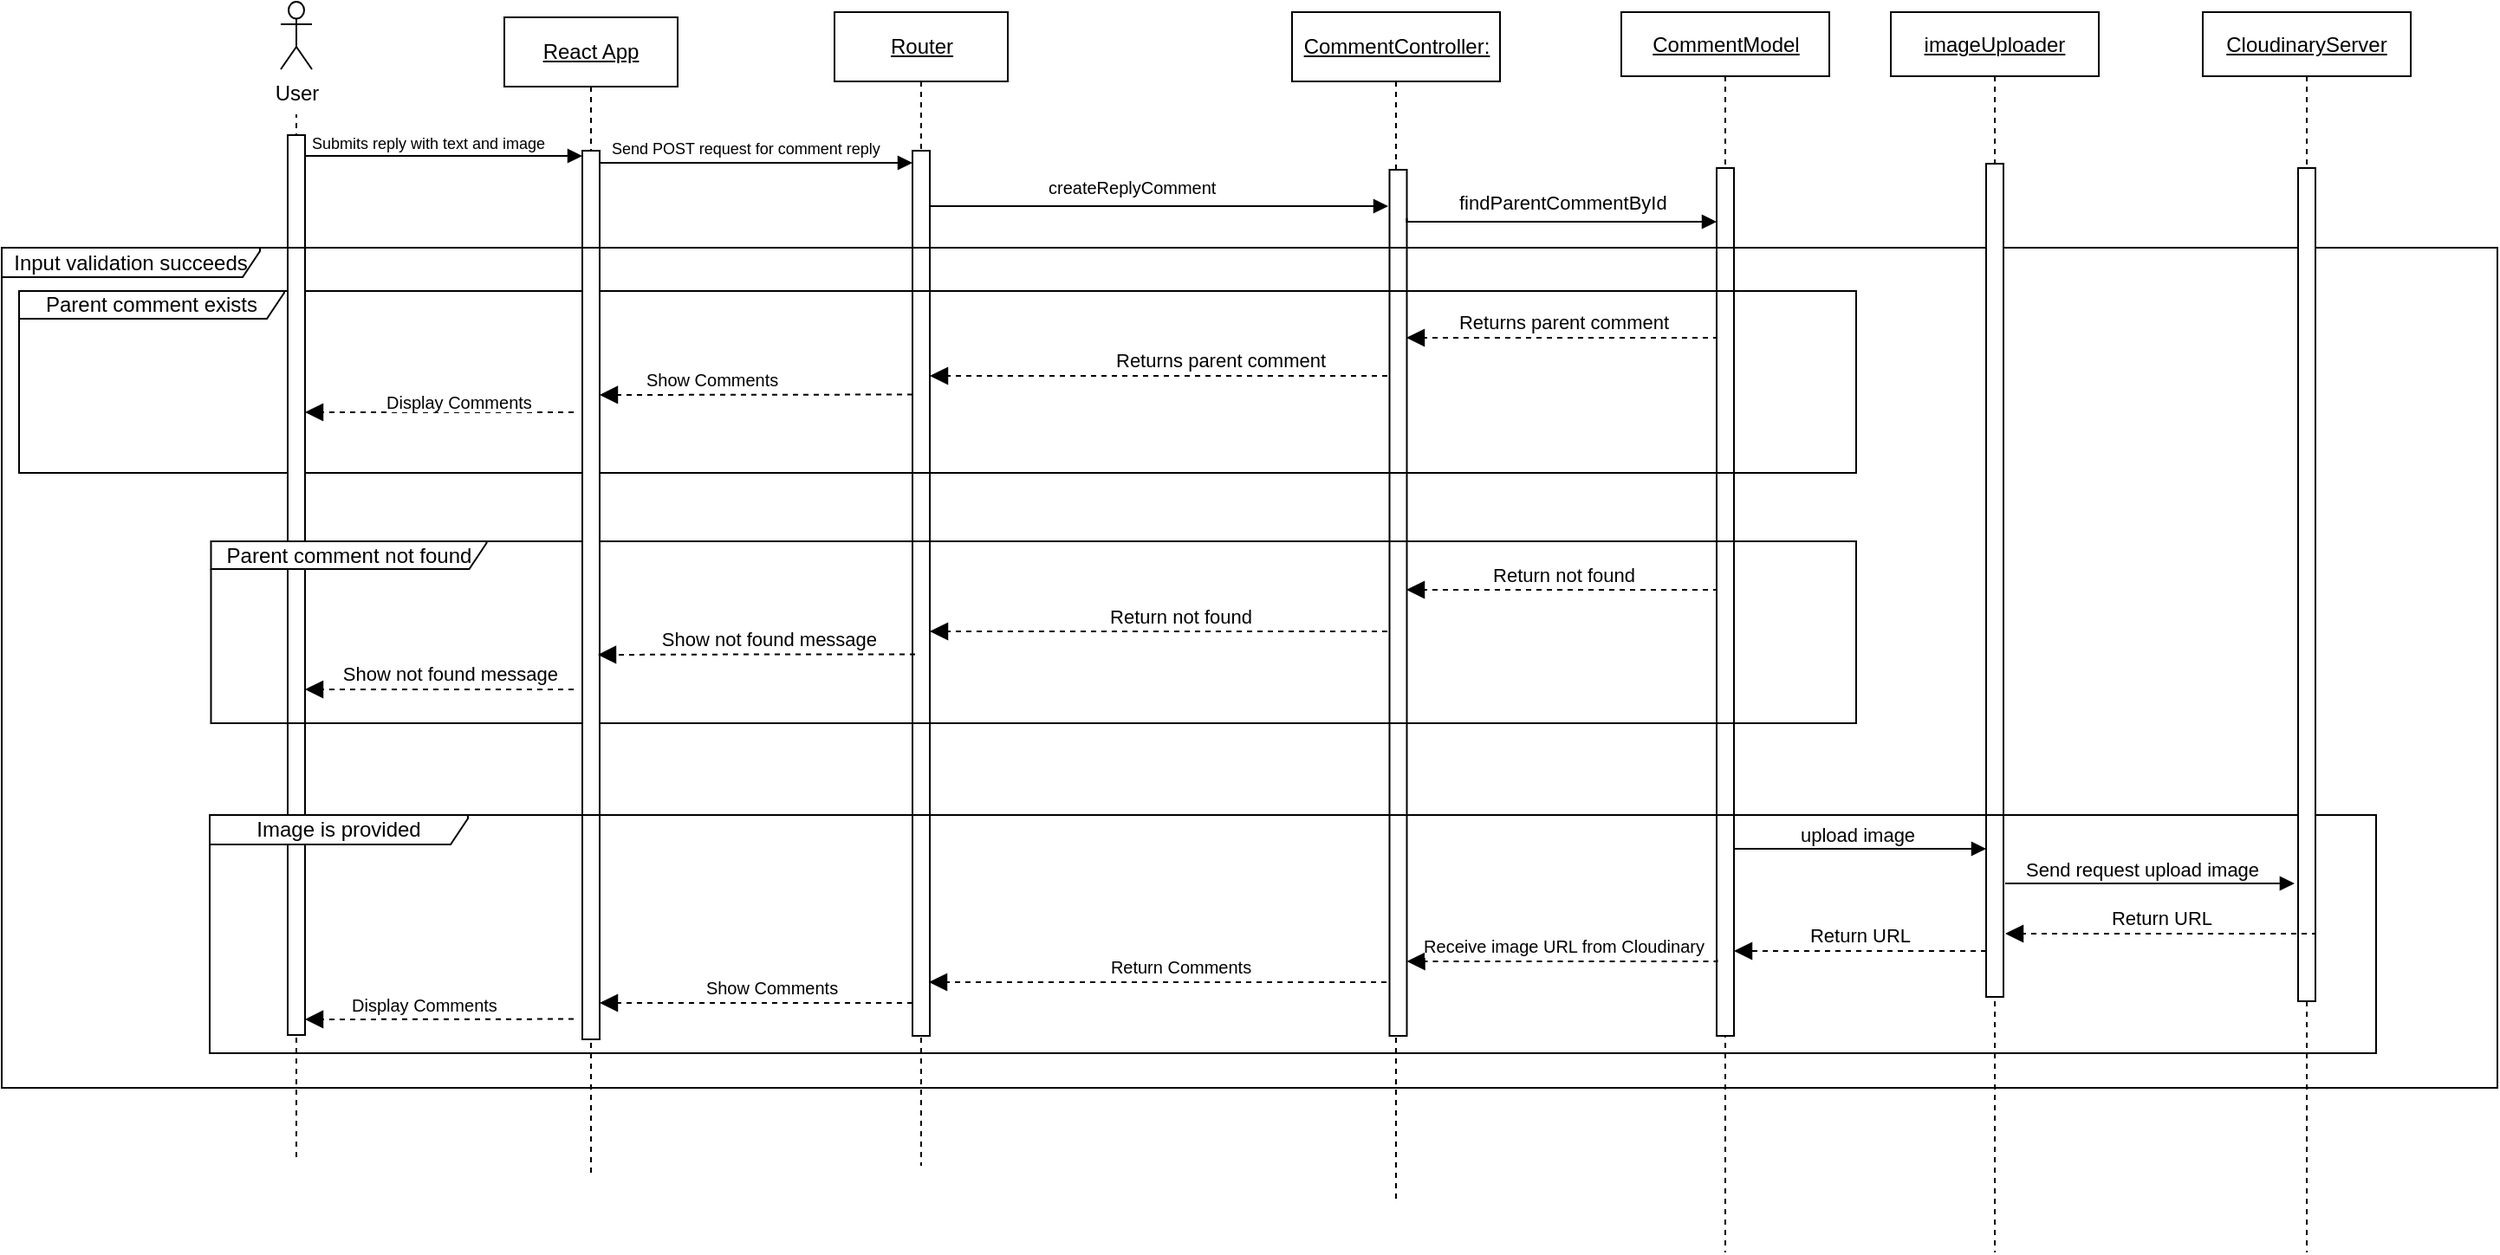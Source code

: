 <mxfile version="24.6.4" type="device">
  <diagram name="Page-1" id="2YBvvXClWsGukQMizWep">
    <mxGraphModel dx="2001" dy="727" grid="1" gridSize="10" guides="1" tooltips="1" connect="1" arrows="1" fold="1" page="1" pageScale="1" pageWidth="850" pageHeight="1100" math="0" shadow="0">
      <root>
        <mxCell id="0" />
        <mxCell id="1" parent="0" />
        <mxCell id="zXqe-skKa9n1tSLBKoxi-4" value="" style="group" vertex="1" connectable="0" parent="1">
          <mxGeometry x="-609" y="43" width="18" height="474" as="geometry" />
        </mxCell>
        <mxCell id="zXqe-skKa9n1tSLBKoxi-5" value="" style="endArrow=none;dashed=1;html=1;rounded=0;" edge="1" parent="zXqe-skKa9n1tSLBKoxi-4">
          <mxGeometry width="50" height="50" relative="1" as="geometry">
            <mxPoint x="9" y="667" as="sourcePoint" />
            <mxPoint x="9" y="65" as="targetPoint" />
          </mxGeometry>
        </mxCell>
        <mxCell id="zXqe-skKa9n1tSLBKoxi-6" value="User" style="shape=umlActor;verticalLabelPosition=bottom;verticalAlign=top;html=1;outlineConnect=0;" vertex="1" parent="zXqe-skKa9n1tSLBKoxi-4">
          <mxGeometry width="18" height="39" as="geometry" />
        </mxCell>
        <mxCell id="FHikSXadTse9UsYCf57V-25" value="&lt;span style=&quot;color: rgb(0, 0, 0); font-family: Helvetica; font-style: normal; font-variant-ligatures: normal; font-variant-caps: normal; font-weight: 400; letter-spacing: normal; orphans: 2; text-align: center; text-indent: 0px; text-transform: none; widows: 2; word-spacing: 0px; -webkit-text-stroke-width: 0px; white-space: nowrap; background-color: rgb(255, 255, 255); text-decoration-thickness: initial; text-decoration-style: initial; text-decoration-color: initial; float: none; display: inline !important;&quot;&gt;&lt;font style=&quot;font-size: 9px;&quot;&gt;Submits reply with text and image&lt;/font&gt;&lt;/span&gt;" style="text;whiteSpace=wrap;html=1;container=0;" parent="1" vertex="1">
          <mxGeometry x="-593.5" y="110.02" width="142.5" height="24.98" as="geometry" />
        </mxCell>
        <mxCell id="FHikSXadTse9UsYCf57V-3" value="CommentController:" style="shape=umlLifeline;perimeter=lifelinePerimeter;whiteSpace=wrap;html=1;container=0;dropTarget=0;collapsible=0;recursiveResize=0;outlineConnect=0;portConstraint=eastwest;newEdgeStyle={&quot;edgeStyle&quot;:&quot;elbowEdgeStyle&quot;,&quot;elbow&quot;:&quot;vertical&quot;,&quot;curved&quot;:0,&quot;rounded&quot;:0};fontStyle=4" parent="1" vertex="1">
          <mxGeometry x="-25.5" y="49" width="120" height="688" as="geometry" />
        </mxCell>
        <mxCell id="FHikSXadTse9UsYCf57V-4" value="CommentModel" style="shape=umlLifeline;perimeter=lifelinePerimeter;whiteSpace=wrap;html=1;container=0;dropTarget=0;collapsible=0;recursiveResize=0;outlineConnect=0;portConstraint=eastwest;newEdgeStyle={&quot;edgeStyle&quot;:&quot;elbowEdgeStyle&quot;,&quot;elbow&quot;:&quot;vertical&quot;,&quot;curved&quot;:0,&quot;rounded&quot;:0};fontStyle=4;size=37;" parent="1" vertex="1">
          <mxGeometry x="164.5" y="49" width="120" height="716" as="geometry" />
        </mxCell>
        <mxCell id="FHikSXadTse9UsYCf57V-5" value="" style="html=1;verticalAlign=bottom;endArrow=block;edgeStyle=elbowEdgeStyle;elbow=horizontal;curved=0;rounded=0;fontStyle=4" parent="1" source="FHikSXadTse9UsYCf57V-30" edge="1">
          <mxGeometry relative="1" as="geometry">
            <mxPoint x="-171.5" y="161" as="sourcePoint" />
            <Array as="points">
              <mxPoint x="-111.5" y="161" />
            </Array>
            <mxPoint x="30" y="161" as="targetPoint" />
            <mxPoint as="offset" />
          </mxGeometry>
        </mxCell>
        <mxCell id="FHikSXadTse9UsYCf57V-9" value="" style="html=1;verticalAlign=bottom;endArrow=block;dashed=1;endSize=8;edgeStyle=elbowEdgeStyle;elbow=vertical;curved=0;rounded=0;endFill=1;fontStyle=4" parent="1" edge="1">
          <mxGeometry x="-0.095" relative="1" as="geometry">
            <mxPoint x="-234.5" y="259" as="targetPoint" />
            <Array as="points">
              <mxPoint x="-80.5" y="259" />
            </Array>
            <mxPoint x="29.5" y="259" as="sourcePoint" />
            <mxPoint as="offset" />
          </mxGeometry>
        </mxCell>
        <mxCell id="FHikSXadTse9UsYCf57V-10" value="Router" style="shape=umlLifeline;perimeter=lifelinePerimeter;whiteSpace=wrap;html=1;container=0;dropTarget=0;collapsible=0;recursiveResize=0;outlineConnect=0;portConstraint=eastwest;newEdgeStyle={&quot;edgeStyle&quot;:&quot;elbowEdgeStyle&quot;,&quot;elbow&quot;:&quot;vertical&quot;,&quot;curved&quot;:0,&quot;rounded&quot;:0};fontStyle=4" parent="1" vertex="1">
          <mxGeometry x="-289.5" y="49" width="100" height="666" as="geometry" />
        </mxCell>
        <mxCell id="FHikSXadTse9UsYCf57V-11" value="Return  not found" style="html=1;verticalAlign=bottom;endArrow=block;dashed=1;endSize=8;edgeStyle=elbowEdgeStyle;elbow=vertical;curved=0;rounded=0;endFill=1;fontStyle=0" parent="1" edge="1">
          <mxGeometry relative="1" as="geometry">
            <mxPoint x="40.5" y="382.5" as="targetPoint" />
            <Array as="points">
              <mxPoint x="105.5" y="382.5" />
            </Array>
            <mxPoint x="219.5" y="381.5" as="sourcePoint" />
            <mxPoint as="offset" />
          </mxGeometry>
        </mxCell>
        <mxCell id="FHikSXadTse9UsYCf57V-12" value="Return not found" style="html=1;verticalAlign=bottom;endArrow=block;dashed=1;endSize=8;edgeStyle=elbowEdgeStyle;elbow=horizontal;curved=0;rounded=0;endFill=1;fontStyle=0" parent="1" edge="1">
          <mxGeometry x="-0.095" relative="1" as="geometry">
            <mxPoint x="-234.5" y="406.5" as="targetPoint" />
            <Array as="points">
              <mxPoint x="-80.5" y="406.5" />
            </Array>
            <mxPoint x="29.5" y="406.5" as="sourcePoint" />
            <mxPoint as="offset" />
          </mxGeometry>
        </mxCell>
        <mxCell id="FHikSXadTse9UsYCf57V-13" value="" style="html=1;verticalAlign=bottom;endArrow=block;dashed=1;endSize=8;edgeStyle=elbowEdgeStyle;elbow=vertical;curved=0;rounded=0;endFill=1;fontStyle=4" parent="1" target="FHikSXadTse9UsYCf57V-44" edge="1">
          <mxGeometry x="-0.095" relative="1" as="geometry">
            <mxPoint x="-391.5" y="269.76" as="targetPoint" />
            <Array as="points" />
            <mxPoint x="-244.5" y="269.76" as="sourcePoint" />
            <mxPoint as="offset" />
          </mxGeometry>
        </mxCell>
        <mxCell id="FHikSXadTse9UsYCf57V-19" value="&lt;span style=&quot;font-size: 11px; text-align: center; text-wrap: nowrap; background-color: rgb(255, 255, 255);&quot;&gt;Returns parent comment&lt;/span&gt;" style="text;whiteSpace=wrap;html=1;container=0;" parent="1" vertex="1">
          <mxGeometry x="-128.502" y="235.998" width="83" height="36" as="geometry" />
        </mxCell>
        <mxCell id="FHikSXadTse9UsYCf57V-22" value="&lt;span style=&quot;color: rgb(0, 0, 0); font-family: Helvetica; font-size: 10px; font-style: normal; font-variant-ligatures: normal; font-variant-caps: normal; font-weight: 400; letter-spacing: normal; orphans: 2; text-align: center; text-indent: 0px; text-transform: none; widows: 2; word-spacing: 0px; -webkit-text-stroke-width: 0px; white-space: nowrap; background-color: rgb(255, 255, 255); text-decoration-thickness: initial; text-decoration-style: initial; text-decoration-color: initial; float: none; display: inline !important;&quot;&gt; createReplyComment &lt;/span&gt;" style="text;whiteSpace=wrap;html=1;container=0;fontSize=10;" parent="1" vertex="1">
          <mxGeometry x="-168.38" y="138" width="99.38" height="24.98" as="geometry" />
        </mxCell>
        <mxCell id="FHikSXadTse9UsYCf57V-28" value="" style="html=1;points=[];perimeter=orthogonalPerimeter;outlineConnect=0;targetShapes=umlLifeline;portConstraint=eastwest;newEdgeStyle={&quot;edgeStyle&quot;:&quot;elbowEdgeStyle&quot;,&quot;elbow&quot;:&quot;vertical&quot;,&quot;curved&quot;:0,&quot;rounded&quot;:0};fontStyle=4;container=0;" parent="1" vertex="1">
          <mxGeometry x="30.75" y="140" width="10" height="500" as="geometry" />
        </mxCell>
        <mxCell id="FHikSXadTse9UsYCf57V-29" value="" style="html=1;points=[];perimeter=orthogonalPerimeter;outlineConnect=0;targetShapes=umlLifeline;portConstraint=eastwest;newEdgeStyle={&quot;edgeStyle&quot;:&quot;elbowEdgeStyle&quot;,&quot;elbow&quot;:&quot;vertical&quot;,&quot;curved&quot;:0,&quot;rounded&quot;:0};fontStyle=4;container=0;" parent="1" vertex="1">
          <mxGeometry x="219.5" y="139" width="10" height="501" as="geometry" />
        </mxCell>
        <mxCell id="FHikSXadTse9UsYCf57V-30" value="" style="html=1;points=[];perimeter=orthogonalPerimeter;outlineConnect=0;targetShapes=umlLifeline;portConstraint=eastwest;newEdgeStyle={&quot;edgeStyle&quot;:&quot;elbowEdgeStyle&quot;,&quot;elbow&quot;:&quot;vertical&quot;,&quot;curved&quot;:0,&quot;rounded&quot;:0};fontStyle=4;container=0;" parent="1" vertex="1">
          <mxGeometry x="-244.5" y="129" width="10" height="511" as="geometry" />
        </mxCell>
        <mxCell id="FHikSXadTse9UsYCf57V-45" value="" style="html=1;verticalAlign=bottom;endArrow=block;edgeStyle=elbowEdgeStyle;elbow=horizontal;curved=0;rounded=0;fontStyle=4" parent="1" source="FHikSXadTse9UsYCf57V-24" target="FHikSXadTse9UsYCf57V-44" edge="1">
          <mxGeometry relative="1" as="geometry">
            <mxPoint x="-566" y="132" as="sourcePoint" />
            <Array as="points">
              <mxPoint x="-453.5" y="132" />
            </Array>
            <mxPoint x="-410" y="132" as="targetPoint" />
            <mxPoint as="offset" />
          </mxGeometry>
        </mxCell>
        <mxCell id="FHikSXadTse9UsYCf57V-6" value="" style="html=1;verticalAlign=bottom;endArrow=block;edgeStyle=elbowEdgeStyle;elbow=horizontal;curved=0;rounded=0;fontStyle=4" parent="1" source="FHikSXadTse9UsYCf57V-44" target="FHikSXadTse9UsYCf57V-30" edge="1">
          <mxGeometry relative="1" as="geometry">
            <mxPoint x="-427" y="136" as="sourcePoint" />
            <Array as="points">
              <mxPoint x="-312.5" y="136" />
            </Array>
            <mxPoint x="-252.5" y="136" as="targetPoint" />
            <mxPoint as="offset" />
          </mxGeometry>
        </mxCell>
        <mxCell id="FHikSXadTse9UsYCf57V-64" value="Returns parent comment " style="html=1;verticalAlign=bottom;endArrow=block;dashed=1;endSize=8;edgeStyle=elbowEdgeStyle;elbow=vertical;curved=0;rounded=0;endFill=1;fontStyle=0" parent="1" edge="1">
          <mxGeometry relative="1" as="geometry">
            <mxPoint x="40.5" y="237" as="targetPoint" />
            <Array as="points">
              <mxPoint x="105.5" y="237" />
            </Array>
            <mxPoint x="219.5" y="236" as="sourcePoint" />
            <mxPoint as="offset" />
          </mxGeometry>
        </mxCell>
        <mxCell id="FHikSXadTse9UsYCf57V-65" value="" style="group" parent="1" vertex="1" connectable="0">
          <mxGeometry x="39.75" y="145" width="110.25" height="25" as="geometry" />
        </mxCell>
        <mxCell id="FHikSXadTse9UsYCf57V-21" value="&lt;span style=&quot;color: rgb(0, 0, 0); font-family: Helvetica; font-size: 11px; font-style: normal; font-variant-ligatures: normal; font-variant-caps: normal; font-weight: 400; letter-spacing: normal; orphans: 2; text-align: center; text-indent: 0px; text-transform: none; widows: 2; word-spacing: 0px; -webkit-text-stroke-width: 0px; white-space: nowrap; background-color: rgb(255, 255, 255); text-decoration-thickness: initial; text-decoration-style: initial; text-decoration-color: initial; display: inline !important; float: none;&quot;&gt;findParentCommentById&lt;/span&gt;" style="text;whiteSpace=wrap;html=1;container=0;" parent="FHikSXadTse9UsYCf57V-65" vertex="1">
          <mxGeometry x="29.702" width="80.548" height="24.98" as="geometry" />
        </mxCell>
        <mxCell id="FHikSXadTse9UsYCf57V-66" value="&lt;font style=&quot;font-size: 12px;&quot;&gt;Parent comment exists&lt;/font&gt;" style="shape=umlFrame;whiteSpace=wrap;html=1;pointerEvents=0;width=153;height=16;container=0;" parent="1" vertex="1">
          <mxGeometry x="-760" y="210" width="1060" height="105" as="geometry" />
        </mxCell>
        <mxCell id="FHikSXadTse9UsYCf57V-24" value="" style="html=1;points=[];perimeter=orthogonalPerimeter;outlineConnect=0;targetShapes=umlLifeline;portConstraint=eastwest;newEdgeStyle={&quot;edgeStyle&quot;:&quot;elbowEdgeStyle&quot;,&quot;elbow&quot;:&quot;vertical&quot;,&quot;curved&quot;:0,&quot;rounded&quot;:0};fontStyle=4;container=0;" parent="1" vertex="1">
          <mxGeometry x="-605" y="120" width="10" height="519.5" as="geometry" />
        </mxCell>
        <mxCell id="FHikSXadTse9UsYCf57V-26" value="Parent comment not found" style="shape=umlFrame;whiteSpace=wrap;html=1;pointerEvents=0;width=159;height=16;container=0;" parent="1" vertex="1">
          <mxGeometry x="-649.25" y="354.5" width="949.25" height="105" as="geometry" />
        </mxCell>
        <mxCell id="FHikSXadTse9UsYCf57V-46" value="" style="html=1;verticalAlign=bottom;endArrow=block;dashed=1;endSize=8;edgeStyle=elbowEdgeStyle;elbow=vertical;curved=0;rounded=0;endFill=1;fontStyle=4;" parent="1" edge="1">
          <mxGeometry x="-0.095" relative="1" as="geometry">
            <mxPoint x="-595" y="280" as="targetPoint" />
            <Array as="points" />
            <mxPoint x="-440" y="280" as="sourcePoint" />
            <mxPoint as="offset" />
          </mxGeometry>
        </mxCell>
        <mxCell id="FHikSXadTse9UsYCf57V-83" value="&lt;span style=&quot;color: rgb(0, 0, 0); font-family: Helvetica; font-size: 10px; font-style: normal; font-variant-ligatures: normal; font-variant-caps: normal; font-weight: 400; letter-spacing: normal; orphans: 2; text-align: center; text-indent: 0px; text-transform: none; widows: 2; word-spacing: 0px; -webkit-text-stroke-width: 0px; white-space: nowrap; background-color: rgb(255, 255, 255); text-decoration-thickness: initial; text-decoration-style: initial; text-decoration-color: initial; display: inline !important; float: none;&quot;&gt;Display Comments&lt;/span&gt;" style="text;whiteSpace=wrap;html=1;" parent="1" vertex="1">
          <mxGeometry x="-550" y="260" width="110" height="40" as="geometry" />
        </mxCell>
        <mxCell id="FHikSXadTse9UsYCf57V-43" value="React App" style="shape=umlLifeline;perimeter=lifelinePerimeter;whiteSpace=wrap;html=1;container=0;dropTarget=0;collapsible=0;recursiveResize=0;outlineConnect=0;portConstraint=eastwest;newEdgeStyle={&quot;edgeStyle&quot;:&quot;elbowEdgeStyle&quot;,&quot;elbow&quot;:&quot;vertical&quot;,&quot;curved&quot;:0,&quot;rounded&quot;:0};fontStyle=4;size=40;" parent="1" vertex="1">
          <mxGeometry x="-480" y="52" width="100" height="668" as="geometry" />
        </mxCell>
        <mxCell id="FHikSXadTse9UsYCf57V-44" value="" style="html=1;points=[];perimeter=orthogonalPerimeter;outlineConnect=0;targetShapes=umlLifeline;portConstraint=eastwest;newEdgeStyle={&quot;edgeStyle&quot;:&quot;elbowEdgeStyle&quot;,&quot;elbow&quot;:&quot;vertical&quot;,&quot;curved&quot;:0,&quot;rounded&quot;:0};fontStyle=4;container=1;" parent="FHikSXadTse9UsYCf57V-43" vertex="1">
          <mxGeometry x="45" y="77" width="10" height="513" as="geometry" />
        </mxCell>
        <mxCell id="FHikSXadTse9UsYCf57V-48" value="&lt;span style=&quot;color: rgb(0, 0, 0); font-family: Helvetica; font-style: normal; font-variant-ligatures: normal; font-variant-caps: normal; font-weight: 400; letter-spacing: normal; orphans: 2; text-align: center; text-indent: 0px; text-transform: none; widows: 2; word-spacing: 0px; -webkit-text-stroke-width: 0px; white-space: nowrap; background-color: rgb(255, 255, 255); text-decoration-thickness: initial; text-decoration-style: initial; text-decoration-color: initial; float: none; display: inline !important;&quot;&gt;&lt;font style=&quot;font-size: 9px;&quot;&gt;Send POST request for comment reply&lt;/font&gt;&lt;/span&gt;" style="text;whiteSpace=wrap;html=1;container=0;fontSize=10;" parent="1" vertex="1">
          <mxGeometry x="-420" y="115" width="175" height="24.98" as="geometry" />
        </mxCell>
        <mxCell id="FHikSXadTse9UsYCf57V-23" value="&lt;span style=&quot;font-size: 10px; text-align: center; text-wrap: nowrap; background-color: rgb(255, 255, 255);&quot;&gt;Show Comments&lt;/span&gt;" style="text;whiteSpace=wrap;html=1;container=0;" parent="1" vertex="1">
          <mxGeometry x="-399.995" y="246.754" width="121" height="36" as="geometry" />
        </mxCell>
        <mxCell id="FHikSXadTse9UsYCf57V-27" value="Input validation succeeds" style="shape=umlFrame;whiteSpace=wrap;html=1;pointerEvents=0;width=149;height=17;container=0;" parent="1" vertex="1">
          <mxGeometry x="-770" y="185" width="1440" height="485" as="geometry" />
        </mxCell>
        <mxCell id="FHikSXadTse9UsYCf57V-7" value="" style="html=1;verticalAlign=bottom;endArrow=block;edgeStyle=elbowEdgeStyle;elbow=vertical;curved=0;rounded=0;fontStyle=4;" parent="1" target="FHikSXadTse9UsYCf57V-29" edge="1">
          <mxGeometry x="-0.028" y="2" relative="1" as="geometry">
            <mxPoint x="40.75" y="168" as="sourcePoint" />
            <Array as="points">
              <mxPoint x="200" y="170" />
              <mxPoint x="127.75" y="168" />
            </Array>
            <mxPoint x="214.75" y="168" as="targetPoint" />
            <mxPoint as="offset" />
          </mxGeometry>
        </mxCell>
        <mxCell id="FHikSXadTse9UsYCf57V-111" value=" imageUploader" style="shape=umlLifeline;perimeter=lifelinePerimeter;whiteSpace=wrap;html=1;container=0;dropTarget=0;collapsible=0;recursiveResize=0;outlineConnect=0;portConstraint=eastwest;newEdgeStyle={&quot;edgeStyle&quot;:&quot;elbowEdgeStyle&quot;,&quot;elbow&quot;:&quot;vertical&quot;,&quot;curved&quot;:0,&quot;rounded&quot;:0};fontStyle=4;size=37;" parent="1" vertex="1">
          <mxGeometry x="320" y="49" width="120" height="716" as="geometry" />
        </mxCell>
        <mxCell id="FHikSXadTse9UsYCf57V-112" value="" style="html=1;points=[];perimeter=orthogonalPerimeter;outlineConnect=0;targetShapes=umlLifeline;portConstraint=eastwest;newEdgeStyle={&quot;edgeStyle&quot;:&quot;elbowEdgeStyle&quot;,&quot;elbow&quot;:&quot;vertical&quot;,&quot;curved&quot;:0,&quot;rounded&quot;:0};fontStyle=4;container=0;" parent="FHikSXadTse9UsYCf57V-111" vertex="1">
          <mxGeometry x="55" y="87.5" width="10" height="481" as="geometry" />
        </mxCell>
        <mxCell id="FHikSXadTse9UsYCf57V-38" value="Image is provided" style="shape=umlFrame;whiteSpace=wrap;html=1;pointerEvents=0;width=149;height=17;container=0;" parent="1" vertex="1">
          <mxGeometry x="-650" y="512.5" width="1250" height="137.5" as="geometry" />
        </mxCell>
        <mxCell id="FHikSXadTse9UsYCf57V-115" value="CloudinaryServer" style="shape=umlLifeline;perimeter=lifelinePerimeter;whiteSpace=wrap;html=1;container=0;dropTarget=0;collapsible=0;recursiveResize=0;outlineConnect=0;portConstraint=eastwest;newEdgeStyle={&quot;edgeStyle&quot;:&quot;elbowEdgeStyle&quot;,&quot;elbow&quot;:&quot;vertical&quot;,&quot;curved&quot;:0,&quot;rounded&quot;:0};fontStyle=4;size=37;" parent="1" vertex="1">
          <mxGeometry x="500" y="49" width="120" height="716" as="geometry" />
        </mxCell>
        <mxCell id="FHikSXadTse9UsYCf57V-116" value="" style="html=1;points=[];perimeter=orthogonalPerimeter;outlineConnect=0;targetShapes=umlLifeline;portConstraint=eastwest;newEdgeStyle={&quot;edgeStyle&quot;:&quot;elbowEdgeStyle&quot;,&quot;elbow&quot;:&quot;vertical&quot;,&quot;curved&quot;:0,&quot;rounded&quot;:0};fontStyle=4;container=0;" parent="FHikSXadTse9UsYCf57V-115" vertex="1">
          <mxGeometry x="55" y="90" width="10" height="481" as="geometry" />
        </mxCell>
        <mxCell id="FHikSXadTse9UsYCf57V-119" value="" style="group" parent="1" vertex="1" connectable="0">
          <mxGeometry x="229.5" y="510" width="186.5" height="40" as="geometry" />
        </mxCell>
        <mxCell id="FHikSXadTse9UsYCf57V-117" value="" style="html=1;verticalAlign=bottom;endArrow=block;edgeStyle=elbowEdgeStyle;elbow=vertical;curved=0;rounded=0;fontStyle=4;" parent="FHikSXadTse9UsYCf57V-119" edge="1">
          <mxGeometry x="-0.028" y="2" relative="1" as="geometry">
            <mxPoint y="22" as="sourcePoint" />
            <Array as="points">
              <mxPoint x="0.5" y="22" />
              <mxPoint x="57.5" y="15" />
            </Array>
            <mxPoint x="145.5" y="22" as="targetPoint" />
            <mxPoint as="offset" />
          </mxGeometry>
        </mxCell>
        <mxCell id="FHikSXadTse9UsYCf57V-118" value="&lt;span style=&quot;color: rgb(0, 0, 0); font-family: Helvetica; font-size: 11px; font-style: normal; font-variant-ligatures: normal; font-variant-caps: normal; font-weight: 400; letter-spacing: normal; orphans: 2; text-align: center; text-indent: 0px; text-transform: none; widows: 2; word-spacing: 0px; -webkit-text-stroke-width: 0px; white-space: nowrap; background-color: rgb(255, 255, 255); text-decoration-thickness: initial; text-decoration-style: initial; text-decoration-color: initial; display: inline !important; float: none;&quot;&gt;upload image&lt;/span&gt;" style="text;whiteSpace=wrap;html=1;" parent="FHikSXadTse9UsYCf57V-119" vertex="1">
          <mxGeometry x="36.5" width="150" height="40" as="geometry" />
        </mxCell>
        <mxCell id="FHikSXadTse9UsYCf57V-120" value="" style="group" parent="1" vertex="1" connectable="0">
          <mxGeometry x="386" y="530" width="214" height="40" as="geometry" />
        </mxCell>
        <mxCell id="FHikSXadTse9UsYCf57V-121" value="" style="html=1;verticalAlign=bottom;endArrow=block;edgeStyle=elbowEdgeStyle;elbow=vertical;curved=0;rounded=0;fontStyle=4;" parent="FHikSXadTse9UsYCf57V-120" edge="1">
          <mxGeometry x="-0.028" y="2" relative="1" as="geometry">
            <mxPoint y="22" as="sourcePoint" />
            <Array as="points">
              <mxPoint x="0.574" y="22" />
              <mxPoint x="65.979" y="15" />
            </Array>
            <mxPoint x="166.954" y="22" as="targetPoint" />
            <mxPoint as="offset" />
          </mxGeometry>
        </mxCell>
        <mxCell id="FHikSXadTse9UsYCf57V-122" value="&lt;span style=&quot;color: rgb(0, 0, 0); font-family: Helvetica; font-size: 11px; font-style: normal; font-variant-ligatures: normal; font-variant-caps: normal; font-weight: 400; letter-spacing: normal; orphans: 2; text-align: center; text-indent: 0px; text-transform: none; widows: 2; word-spacing: 0px; -webkit-text-stroke-width: 0px; white-space: nowrap; background-color: rgb(255, 255, 255); text-decoration-thickness: initial; text-decoration-style: initial; text-decoration-color: initial; display: inline !important; float: none;&quot;&gt;Send request upload image&lt;/span&gt;" style="text;whiteSpace=wrap;html=1;container=0;" parent="FHikSXadTse9UsYCf57V-120" vertex="1">
          <mxGeometry x="10" width="204" height="40" as="geometry" />
        </mxCell>
        <mxCell id="FHikSXadTse9UsYCf57V-126" value="Return URL" style="html=1;verticalAlign=bottom;endArrow=block;dashed=1;endSize=8;edgeStyle=elbowEdgeStyle;elbow=vertical;curved=0;rounded=0;endFill=1;fontStyle=0" parent="1" edge="1">
          <mxGeometry relative="1" as="geometry">
            <mxPoint x="386" y="581" as="targetPoint" />
            <Array as="points">
              <mxPoint x="451" y="581" />
            </Array>
            <mxPoint x="565" y="580" as="sourcePoint" />
            <mxPoint as="offset" />
          </mxGeometry>
        </mxCell>
        <mxCell id="FHikSXadTse9UsYCf57V-129" value="Return URL" style="html=1;verticalAlign=bottom;endArrow=block;dashed=1;endSize=8;edgeStyle=elbowEdgeStyle;elbow=vertical;curved=0;rounded=0;endFill=1;fontStyle=0" parent="1" source="FHikSXadTse9UsYCf57V-112" edge="1">
          <mxGeometry relative="1" as="geometry">
            <mxPoint x="229.5" y="591" as="targetPoint" />
            <Array as="points" />
            <mxPoint x="370" y="590" as="sourcePoint" />
            <mxPoint as="offset" />
          </mxGeometry>
        </mxCell>
        <mxCell id="FHikSXadTse9UsYCf57V-130" value="&lt;font style=&quot;font-size: 10px;&quot;&gt;Receive image URL from Cloudinary&lt;/font&gt;" style="html=1;verticalAlign=bottom;endArrow=block;dashed=1;endSize=8;edgeStyle=elbowEdgeStyle;elbow=vertical;curved=0;rounded=0;endFill=1;fontStyle=0" parent="1" edge="1">
          <mxGeometry relative="1" as="geometry">
            <mxPoint x="40.75" y="597" as="targetPoint" />
            <Array as="points">
              <mxPoint x="105.75" y="597" />
            </Array>
            <mxPoint x="219.75" y="596" as="sourcePoint" />
            <mxPoint as="offset" />
          </mxGeometry>
        </mxCell>
        <mxCell id="FHikSXadTse9UsYCf57V-131" value="&lt;font style=&quot;font-size: 10px;&quot;&gt;Return Comments&lt;/font&gt;" style="html=1;verticalAlign=bottom;endArrow=block;dashed=1;endSize=8;edgeStyle=elbowEdgeStyle;elbow=horizontal;curved=0;rounded=0;endFill=1;fontStyle=0" parent="1" edge="1">
          <mxGeometry x="-0.095" relative="1" as="geometry">
            <mxPoint x="-235" y="609" as="targetPoint" />
            <Array as="points">
              <mxPoint x="-81" y="609" />
            </Array>
            <mxPoint x="29" y="609" as="sourcePoint" />
            <mxPoint as="offset" />
          </mxGeometry>
        </mxCell>
        <mxCell id="FHikSXadTse9UsYCf57V-132" value="&lt;font style=&quot;font-size: 10px;&quot;&gt;Show Comments&lt;/font&gt;" style="html=1;verticalAlign=bottom;endArrow=block;dashed=1;endSize=8;edgeStyle=elbowEdgeStyle;elbow=vertical;curved=0;rounded=0;endFill=1;fontStyle=0" parent="1" source="FHikSXadTse9UsYCf57V-30" edge="1">
          <mxGeometry x="-0.095" relative="1" as="geometry">
            <mxPoint x="-425" y="621" as="targetPoint" />
            <Array as="points" />
            <mxPoint x="-250.5" y="621" as="sourcePoint" />
            <mxPoint as="offset" />
          </mxGeometry>
        </mxCell>
        <mxCell id="FHikSXadTse9UsYCf57V-137" value="" style="html=1;verticalAlign=bottom;endArrow=block;dashed=1;endSize=8;edgeStyle=elbowEdgeStyle;elbow=vertical;curved=0;rounded=0;endFill=1;fontStyle=4;" parent="1" edge="1">
          <mxGeometry x="-0.095" relative="1" as="geometry">
            <mxPoint x="-595" y="630.28" as="targetPoint" />
            <Array as="points" />
            <mxPoint x="-440" y="630.28" as="sourcePoint" />
            <mxPoint as="offset" />
          </mxGeometry>
        </mxCell>
        <mxCell id="FHikSXadTse9UsYCf57V-138" value="&lt;span style=&quot;color: rgb(0, 0, 0); font-family: Helvetica; font-size: 10px; font-style: normal; font-variant-ligatures: normal; font-variant-caps: normal; font-weight: 400; letter-spacing: normal; orphans: 2; text-align: center; text-indent: 0px; text-transform: none; widows: 2; word-spacing: 0px; -webkit-text-stroke-width: 0px; white-space: nowrap; background-color: rgb(255, 255, 255); text-decoration-thickness: initial; text-decoration-style: initial; text-decoration-color: initial; display: inline !important; float: none;&quot;&gt;Display Comments&lt;/span&gt;" style="text;whiteSpace=wrap;html=1;" parent="1" vertex="1">
          <mxGeometry x="-570" y="608" width="110" height="40" as="geometry" />
        </mxCell>
        <mxCell id="FHikSXadTse9UsYCf57V-144" value="&lt;font style=&quot;font-size: 11px;&quot;&gt;Show&amp;nbsp;&lt;span style=&quot;&quot;&gt;not found&amp;nbsp;&lt;/span&gt;message&amp;nbsp;&lt;/font&gt;" style="html=1;verticalAlign=bottom;endArrow=block;dashed=1;endSize=8;edgeStyle=elbowEdgeStyle;elbow=horizontal;curved=0;rounded=0;endFill=1;fontStyle=0;" parent="1" edge="1">
          <mxGeometry x="-0.095" relative="1" as="geometry">
            <mxPoint x="-595" y="440" as="targetPoint" />
            <Array as="points" />
            <mxPoint x="-440" y="440" as="sourcePoint" />
            <mxPoint as="offset" />
          </mxGeometry>
        </mxCell>
        <mxCell id="FHikSXadTse9UsYCf57V-146" value="&lt;font style=&quot;font-size: 11px;&quot;&gt;Show&amp;nbsp;&lt;span style=&quot;&quot;&gt;not found&amp;nbsp;&lt;/span&gt;message&amp;nbsp;&lt;/font&gt;" style="html=1;verticalAlign=bottom;endArrow=block;dashed=1;endSize=8;edgeStyle=elbowEdgeStyle;elbow=horizontal;curved=0;rounded=0;endFill=1;fontStyle=0;exitX=0.45;exitY=0.569;exitDx=0;exitDy=0;exitPerimeter=0;" parent="1" edge="1">
          <mxGeometry x="-0.095" relative="1" as="geometry">
            <mxPoint x="-426" y="420" as="targetPoint" />
            <Array as="points" />
            <mxPoint x="-243" y="419.759" as="sourcePoint" />
            <mxPoint as="offset" />
          </mxGeometry>
        </mxCell>
      </root>
    </mxGraphModel>
  </diagram>
</mxfile>
